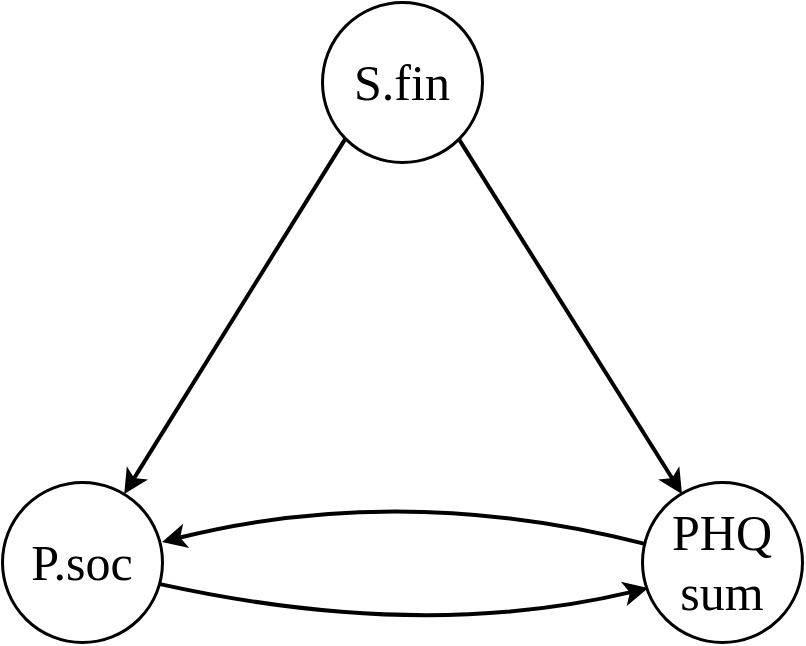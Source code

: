 <mxfile version="26.2.9">
  <diagram name="Page-1" id="fw_HwSV4kMs2ocKY94k7">
    <mxGraphModel dx="1512" dy="1080" grid="1" gridSize="10" guides="1" tooltips="1" connect="1" arrows="1" fold="1" page="1" pageScale="1" pageWidth="850" pageHeight="1100" math="0" shadow="0">
      <root>
        <mxCell id="0" />
        <mxCell id="1" parent="0" />
        <mxCell id="pEMfgVXBG00LeKvRpqXS-1" value="&lt;font face=&quot;Times New Roman&quot; style=&quot;color: rgb(0, 0, 0); font-size: 25px;&quot;&gt;&lt;span style=&quot;white-space: pre; background-color: rgb(255, 255, 255);&quot;&gt;P.soc&lt;/span&gt;&lt;/font&gt;" style="ellipse;whiteSpace=wrap;html=1;aspect=fixed;strokeWidth=1.5;" vertex="1" parent="1">
          <mxGeometry x="200" y="520" width="80" height="80" as="geometry" />
        </mxCell>
        <mxCell id="pEMfgVXBG00LeKvRpqXS-2" value="&lt;font face=&quot;Times New Roman&quot; style=&quot;font-size: 25px;&quot;&gt;PHQ&lt;/font&gt;&lt;div&gt;&lt;font face=&quot;Times New Roman&quot; style=&quot;font-size: 25px;&quot;&gt;sum&lt;/font&gt;&lt;/div&gt;" style="ellipse;whiteSpace=wrap;html=1;aspect=fixed;strokeWidth=1.5;" vertex="1" parent="1">
          <mxGeometry x="520" y="520" width="80" height="80" as="geometry" />
        </mxCell>
        <mxCell id="pEMfgVXBG00LeKvRpqXS-3" value="&lt;font style=&quot;font-size: 25px;&quot; face=&quot;Times New Roman&quot;&gt;S.fin&lt;/font&gt;" style="ellipse;whiteSpace=wrap;html=1;aspect=fixed;strokeWidth=1.5;" vertex="1" parent="1">
          <mxGeometry x="360" y="280" width="80" height="80" as="geometry" />
        </mxCell>
        <mxCell id="pEMfgVXBG00LeKvRpqXS-4" value="" style="endArrow=classic;html=1;rounded=0;exitX=0;exitY=1;exitDx=0;exitDy=0;strokeWidth=2;" edge="1" parent="1" source="pEMfgVXBG00LeKvRpqXS-3" target="pEMfgVXBG00LeKvRpqXS-1">
          <mxGeometry width="50" height="50" relative="1" as="geometry">
            <mxPoint x="400" y="530" as="sourcePoint" />
            <mxPoint x="450" y="480" as="targetPoint" />
          </mxGeometry>
        </mxCell>
        <mxCell id="pEMfgVXBG00LeKvRpqXS-5" value="" style="endArrow=classic;html=1;rounded=0;exitX=1;exitY=1;exitDx=0;exitDy=0;strokeWidth=2;entryX=0.25;entryY=0.075;entryDx=0;entryDy=0;entryPerimeter=0;" edge="1" parent="1" source="pEMfgVXBG00LeKvRpqXS-3" target="pEMfgVXBG00LeKvRpqXS-2">
          <mxGeometry width="50" height="50" relative="1" as="geometry">
            <mxPoint x="372" y="358" as="sourcePoint" />
            <mxPoint x="270" y="535" as="targetPoint" />
          </mxGeometry>
        </mxCell>
        <mxCell id="pEMfgVXBG00LeKvRpqXS-6" value="" style="endArrow=classic;html=1;rounded=0;exitX=0.025;exitY=0.388;exitDx=0;exitDy=0;strokeWidth=2;entryX=1;entryY=0.375;entryDx=0;entryDy=0;entryPerimeter=0;exitPerimeter=0;curved=1;" edge="1" parent="1" source="pEMfgVXBG00LeKvRpqXS-2" target="pEMfgVXBG00LeKvRpqXS-1">
          <mxGeometry width="50" height="50" relative="1" as="geometry">
            <mxPoint x="382" y="368" as="sourcePoint" />
            <mxPoint x="280" y="545" as="targetPoint" />
            <Array as="points">
              <mxPoint x="400" y="520" />
            </Array>
          </mxGeometry>
        </mxCell>
        <mxCell id="pEMfgVXBG00LeKvRpqXS-7" value="" style="endArrow=classic;html=1;rounded=0;exitX=0.988;exitY=0.638;exitDx=0;exitDy=0;strokeWidth=2;entryX=0.038;entryY=0.663;entryDx=0;entryDy=0;exitPerimeter=0;entryPerimeter=0;curved=1;" edge="1" parent="1" source="pEMfgVXBG00LeKvRpqXS-1" target="pEMfgVXBG00LeKvRpqXS-2">
          <mxGeometry width="50" height="50" relative="1" as="geometry">
            <mxPoint x="280" y="572" as="sourcePoint" />
            <mxPoint x="520" y="572" as="targetPoint" />
            <Array as="points">
              <mxPoint x="410" y="600" />
            </Array>
          </mxGeometry>
        </mxCell>
      </root>
    </mxGraphModel>
  </diagram>
</mxfile>
